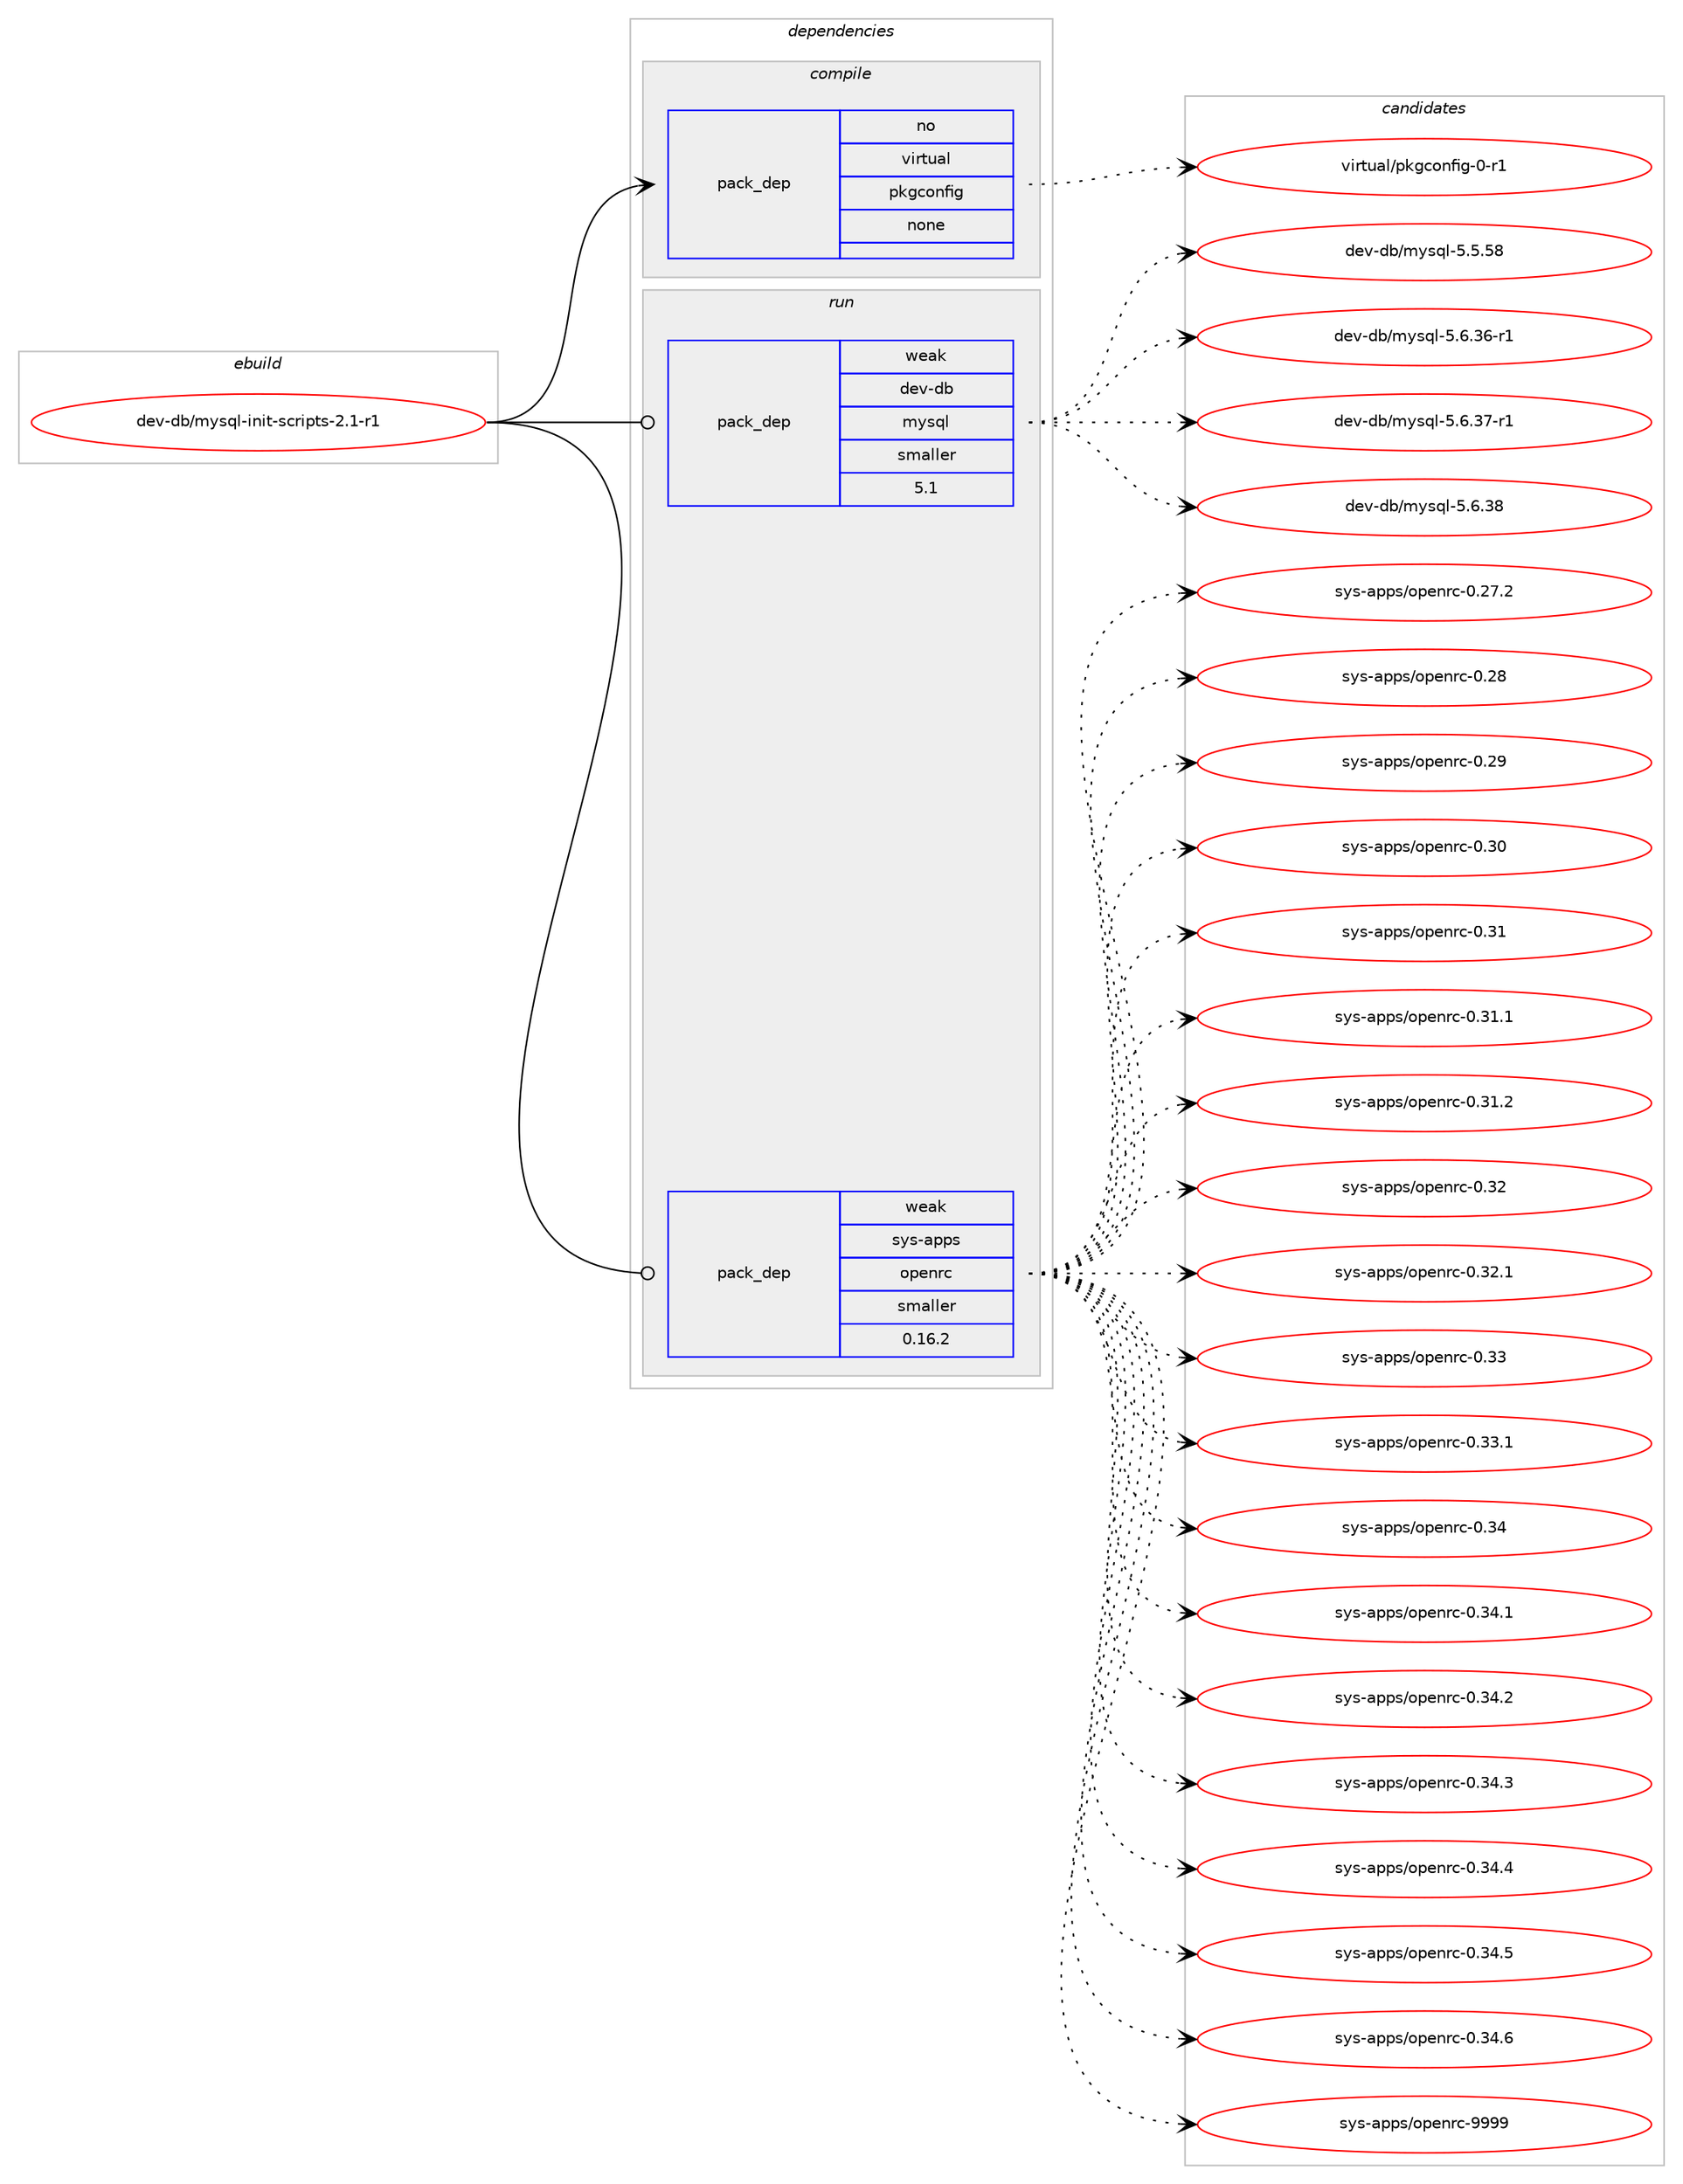 digraph prolog {

# *************
# Graph options
# *************

newrank=true;
concentrate=true;
compound=true;
graph [rankdir=LR,fontname=Helvetica,fontsize=10,ranksep=1.5];#, ranksep=2.5, nodesep=0.2];
edge  [arrowhead=vee];
node  [fontname=Helvetica,fontsize=10];

# **********
# The ebuild
# **********

subgraph cluster_leftcol {
color=gray;
rank=same;
label=<<i>ebuild</i>>;
id [label="dev-db/mysql-init-scripts-2.1-r1", color=red, width=4, href="../dev-db/mysql-init-scripts-2.1-r1.svg"];
}

# ****************
# The dependencies
# ****************

subgraph cluster_midcol {
color=gray;
label=<<i>dependencies</i>>;
subgraph cluster_compile {
fillcolor="#eeeeee";
style=filled;
label=<<i>compile</i>>;
subgraph pack50151 {
dependency68097 [label=<<TABLE BORDER="0" CELLBORDER="1" CELLSPACING="0" CELLPADDING="4" WIDTH="220"><TR><TD ROWSPAN="6" CELLPADDING="30">pack_dep</TD></TR><TR><TD WIDTH="110">no</TD></TR><TR><TD>virtual</TD></TR><TR><TD>pkgconfig</TD></TR><TR><TD>none</TD></TR><TR><TD></TD></TR></TABLE>>, shape=none, color=blue];
}
id:e -> dependency68097:w [weight=20,style="solid",arrowhead="vee"];
}
subgraph cluster_compileandrun {
fillcolor="#eeeeee";
style=filled;
label=<<i>compile and run</i>>;
}
subgraph cluster_run {
fillcolor="#eeeeee";
style=filled;
label=<<i>run</i>>;
subgraph pack50152 {
dependency68098 [label=<<TABLE BORDER="0" CELLBORDER="1" CELLSPACING="0" CELLPADDING="4" WIDTH="220"><TR><TD ROWSPAN="6" CELLPADDING="30">pack_dep</TD></TR><TR><TD WIDTH="110">weak</TD></TR><TR><TD>dev-db</TD></TR><TR><TD>mysql</TD></TR><TR><TD>smaller</TD></TR><TR><TD>5.1</TD></TR></TABLE>>, shape=none, color=blue];
}
id:e -> dependency68098:w [weight=20,style="solid",arrowhead="odot"];
subgraph pack50153 {
dependency68099 [label=<<TABLE BORDER="0" CELLBORDER="1" CELLSPACING="0" CELLPADDING="4" WIDTH="220"><TR><TD ROWSPAN="6" CELLPADDING="30">pack_dep</TD></TR><TR><TD WIDTH="110">weak</TD></TR><TR><TD>sys-apps</TD></TR><TR><TD>openrc</TD></TR><TR><TD>smaller</TD></TR><TR><TD>0.16.2</TD></TR></TABLE>>, shape=none, color=blue];
}
id:e -> dependency68099:w [weight=20,style="solid",arrowhead="odot"];
}
}

# **************
# The candidates
# **************

subgraph cluster_choices {
rank=same;
color=gray;
label=<<i>candidates</i>>;

subgraph choice50151 {
color=black;
nodesep=1;
choice11810511411611797108471121071039911111010210510345484511449 [label="virtual/pkgconfig-0-r1", color=red, width=4,href="../virtual/pkgconfig-0-r1.svg"];
dependency68097:e -> choice11810511411611797108471121071039911111010210510345484511449:w [style=dotted,weight="100"];
}
subgraph choice50152 {
color=black;
nodesep=1;
choice10010111845100984710912111511310845534653465356 [label="dev-db/mysql-5.5.58", color=red, width=4,href="../dev-db/mysql-5.5.58.svg"];
choice100101118451009847109121115113108455346544651544511449 [label="dev-db/mysql-5.6.36-r1", color=red, width=4,href="../dev-db/mysql-5.6.36-r1.svg"];
choice100101118451009847109121115113108455346544651554511449 [label="dev-db/mysql-5.6.37-r1", color=red, width=4,href="../dev-db/mysql-5.6.37-r1.svg"];
choice10010111845100984710912111511310845534654465156 [label="dev-db/mysql-5.6.38", color=red, width=4,href="../dev-db/mysql-5.6.38.svg"];
dependency68098:e -> choice10010111845100984710912111511310845534653465356:w [style=dotted,weight="100"];
dependency68098:e -> choice100101118451009847109121115113108455346544651544511449:w [style=dotted,weight="100"];
dependency68098:e -> choice100101118451009847109121115113108455346544651554511449:w [style=dotted,weight="100"];
dependency68098:e -> choice10010111845100984710912111511310845534654465156:w [style=dotted,weight="100"];
}
subgraph choice50153 {
color=black;
nodesep=1;
choice1151211154597112112115471111121011101149945484650554650 [label="sys-apps/openrc-0.27.2", color=red, width=4,href="../sys-apps/openrc-0.27.2.svg"];
choice115121115459711211211547111112101110114994548465056 [label="sys-apps/openrc-0.28", color=red, width=4,href="../sys-apps/openrc-0.28.svg"];
choice115121115459711211211547111112101110114994548465057 [label="sys-apps/openrc-0.29", color=red, width=4,href="../sys-apps/openrc-0.29.svg"];
choice115121115459711211211547111112101110114994548465148 [label="sys-apps/openrc-0.30", color=red, width=4,href="../sys-apps/openrc-0.30.svg"];
choice115121115459711211211547111112101110114994548465149 [label="sys-apps/openrc-0.31", color=red, width=4,href="../sys-apps/openrc-0.31.svg"];
choice1151211154597112112115471111121011101149945484651494649 [label="sys-apps/openrc-0.31.1", color=red, width=4,href="../sys-apps/openrc-0.31.1.svg"];
choice1151211154597112112115471111121011101149945484651494650 [label="sys-apps/openrc-0.31.2", color=red, width=4,href="../sys-apps/openrc-0.31.2.svg"];
choice115121115459711211211547111112101110114994548465150 [label="sys-apps/openrc-0.32", color=red, width=4,href="../sys-apps/openrc-0.32.svg"];
choice1151211154597112112115471111121011101149945484651504649 [label="sys-apps/openrc-0.32.1", color=red, width=4,href="../sys-apps/openrc-0.32.1.svg"];
choice115121115459711211211547111112101110114994548465151 [label="sys-apps/openrc-0.33", color=red, width=4,href="../sys-apps/openrc-0.33.svg"];
choice1151211154597112112115471111121011101149945484651514649 [label="sys-apps/openrc-0.33.1", color=red, width=4,href="../sys-apps/openrc-0.33.1.svg"];
choice115121115459711211211547111112101110114994548465152 [label="sys-apps/openrc-0.34", color=red, width=4,href="../sys-apps/openrc-0.34.svg"];
choice1151211154597112112115471111121011101149945484651524649 [label="sys-apps/openrc-0.34.1", color=red, width=4,href="../sys-apps/openrc-0.34.1.svg"];
choice1151211154597112112115471111121011101149945484651524650 [label="sys-apps/openrc-0.34.2", color=red, width=4,href="../sys-apps/openrc-0.34.2.svg"];
choice1151211154597112112115471111121011101149945484651524651 [label="sys-apps/openrc-0.34.3", color=red, width=4,href="../sys-apps/openrc-0.34.3.svg"];
choice1151211154597112112115471111121011101149945484651524652 [label="sys-apps/openrc-0.34.4", color=red, width=4,href="../sys-apps/openrc-0.34.4.svg"];
choice1151211154597112112115471111121011101149945484651524653 [label="sys-apps/openrc-0.34.5", color=red, width=4,href="../sys-apps/openrc-0.34.5.svg"];
choice1151211154597112112115471111121011101149945484651524654 [label="sys-apps/openrc-0.34.6", color=red, width=4,href="../sys-apps/openrc-0.34.6.svg"];
choice115121115459711211211547111112101110114994557575757 [label="sys-apps/openrc-9999", color=red, width=4,href="../sys-apps/openrc-9999.svg"];
dependency68099:e -> choice1151211154597112112115471111121011101149945484650554650:w [style=dotted,weight="100"];
dependency68099:e -> choice115121115459711211211547111112101110114994548465056:w [style=dotted,weight="100"];
dependency68099:e -> choice115121115459711211211547111112101110114994548465057:w [style=dotted,weight="100"];
dependency68099:e -> choice115121115459711211211547111112101110114994548465148:w [style=dotted,weight="100"];
dependency68099:e -> choice115121115459711211211547111112101110114994548465149:w [style=dotted,weight="100"];
dependency68099:e -> choice1151211154597112112115471111121011101149945484651494649:w [style=dotted,weight="100"];
dependency68099:e -> choice1151211154597112112115471111121011101149945484651494650:w [style=dotted,weight="100"];
dependency68099:e -> choice115121115459711211211547111112101110114994548465150:w [style=dotted,weight="100"];
dependency68099:e -> choice1151211154597112112115471111121011101149945484651504649:w [style=dotted,weight="100"];
dependency68099:e -> choice115121115459711211211547111112101110114994548465151:w [style=dotted,weight="100"];
dependency68099:e -> choice1151211154597112112115471111121011101149945484651514649:w [style=dotted,weight="100"];
dependency68099:e -> choice115121115459711211211547111112101110114994548465152:w [style=dotted,weight="100"];
dependency68099:e -> choice1151211154597112112115471111121011101149945484651524649:w [style=dotted,weight="100"];
dependency68099:e -> choice1151211154597112112115471111121011101149945484651524650:w [style=dotted,weight="100"];
dependency68099:e -> choice1151211154597112112115471111121011101149945484651524651:w [style=dotted,weight="100"];
dependency68099:e -> choice1151211154597112112115471111121011101149945484651524652:w [style=dotted,weight="100"];
dependency68099:e -> choice1151211154597112112115471111121011101149945484651524653:w [style=dotted,weight="100"];
dependency68099:e -> choice1151211154597112112115471111121011101149945484651524654:w [style=dotted,weight="100"];
dependency68099:e -> choice115121115459711211211547111112101110114994557575757:w [style=dotted,weight="100"];
}
}

}
